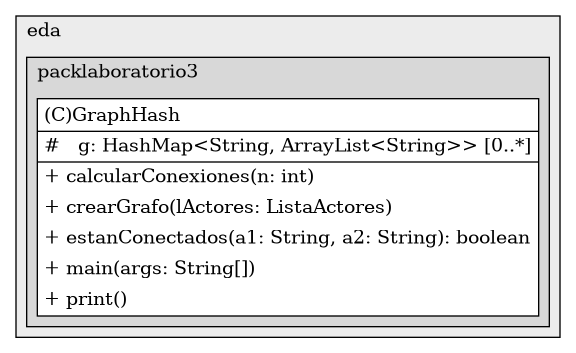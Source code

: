 @startuml

/' diagram meta data start
config=StructureConfiguration;
{
  "projectClassification": {
    "searchMode": "OpenProject", // OpenProject, AllProjects
    "includedProjects": "",
    "pathEndKeywords": "*.impl",
    "isClientPath": "",
    "isClientName": "",
    "isTestPath": "",
    "isTestName": "",
    "isMappingPath": "",
    "isMappingName": "",
    "isDataAccessPath": "",
    "isDataAccessName": "",
    "isDataStructurePath": "",
    "isDataStructureName": "",
    "isInterfaceStructuresPath": "",
    "isInterfaceStructuresName": "",
    "isEntryPointPath": "",
    "isEntryPointName": ""
  },
  "graphRestriction": {
    "classPackageExcludeFilter": "",
    "classPackageIncludeFilter": "",
    "classNameExcludeFilter": "",
    "classNameIncludeFilter": "",
    "methodNameExcludeFilter": "",
    "methodNameIncludeFilter": "",
    "removeByInheritance": "", // inheritance/annotation based filtering is done in a second step
    "removeByAnnotation": "",
    "removeByClassPackage": "", // cleanup the graph after inheritance/annotation based filtering is done
    "removeByClassName": "",
    "cutMappings": false,
    "cutEnum": true,
    "cutTests": true,
    "cutClient": true,
    "cutDataAccess": false,
    "cutInterfaceStructures": false,
    "cutDataStructures": false,
    "cutGetterAndSetter": true,
    "cutConstructors": true
  },
  "graphTraversal": {
    "forwardDepth": 6,
    "backwardDepth": 6,
    "classPackageExcludeFilter": "",
    "classPackageIncludeFilter": "",
    "classNameExcludeFilter": "",
    "classNameIncludeFilter": "",
    "methodNameExcludeFilter": "",
    "methodNameIncludeFilter": "",
    "hideMappings": false,
    "hideDataStructures": false,
    "hidePrivateMethods": true,
    "hideInterfaceCalls": true, // indirection: implementation -> interface (is hidden) -> implementation
    "onlyShowApplicationEntryPoints": false // root node is included
  },
  "details": {
    "aggregation": "GroupByClass", // ByClass, GroupByClass, None
    "showClassGenericTypes": true,
    "showMethods": true,
    "showMethodParameterNames": true,
    "showMethodParameterTypes": true,
    "showMethodReturnType": true,
    "showPackageLevels": 2,
    "showDetailedClassStructure": true
  },
  "rootClass": "org.eda.packlaboratorio3.GraphHash"
}
diagram meta data end '/



digraph g {
    rankdir="TB"
    splines=polyline
    

'nodes 
subgraph cluster_100258 { 
   	label=eda
	labeljust=l
	fillcolor="#ececec"
	style=filled
   
   subgraph cluster_165313004 { 
   	label=packlaboratorio3
	labeljust=l
	fillcolor="#d8d8d8"
	style=filled
   
   GraphHash1142432074[
	label=<<TABLE BORDER="1" CELLBORDER="0" CELLPADDING="4" CELLSPACING="0">
<TR><TD ALIGN="LEFT" >(C)GraphHash</TD></TR>
<HR/>
<TR><TD ALIGN="LEFT" >#   g: HashMap&lt;String, ArrayList&lt;String&gt;&gt; [0..*]</TD></TR>
<HR/>
<TR><TD ALIGN="LEFT" >+ calcularConexiones(n: int)</TD></TR>
<TR><TD ALIGN="LEFT" >+ crearGrafo(lActores: ListaActores)</TD></TR>
<TR><TD ALIGN="LEFT" >+ estanConectados(a1: String, a2: String): boolean</TD></TR>
<TR><TD ALIGN="LEFT" >+ main(args: String[])</TD></TR>
<TR><TD ALIGN="LEFT" >+ print()</TD></TR>
</TABLE>>
	style=filled
	margin=0
	shape=plaintext
	fillcolor="#FFFFFF"
];
} 
} 

'edges    

    
}
@enduml